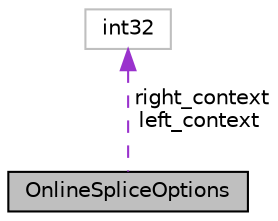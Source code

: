digraph "OnlineSpliceOptions"
{
  edge [fontname="Helvetica",fontsize="10",labelfontname="Helvetica",labelfontsize="10"];
  node [fontname="Helvetica",fontsize="10",shape=record];
  Node1 [label="OnlineSpliceOptions",height=0.2,width=0.4,color="black", fillcolor="grey75", style="filled", fontcolor="black"];
  Node2 -> Node1 [dir="back",color="darkorchid3",fontsize="10",style="dashed",label=" right_context\nleft_context" ,fontname="Helvetica"];
  Node2 [label="int32",height=0.2,width=0.4,color="grey75", fillcolor="white", style="filled"];
}
